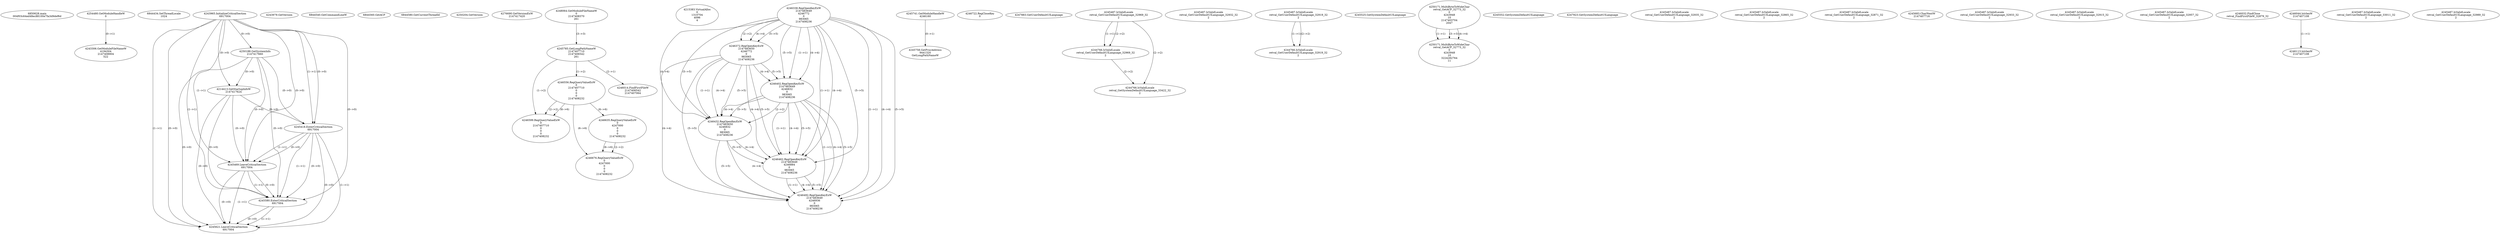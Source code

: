 // Global SCDG with merge call
digraph {
	0 [label="6850628.main
004f03c64ed48ec88100e7fa3d9def6d"]
	1 [label="4254480.GetModuleHandleW
0"]
	2 [label="6844434.SetThreadLocale
1024"]
	3 [label="4243965.InitializeCriticalSection
6917004"]
	4 [label="4243979.GetVersion
"]
	5 [label="4250188.GetSystemInfo
2147417660"]
	3 -> 5 [label="(0-->0)"]
	6 [label="6844540.GetCommandLineW
"]
	7 [label="4214413.GetStartupInfoW
2147417624"]
	3 -> 7 [label="(0-->0)"]
	5 -> 7 [label="(0-->0)"]
	8 [label="6844560.GetACP
"]
	9 [label="6844580.GetCurrentThreadId
"]
	10 [label="4250204.GetVersion
"]
	11 [label="4276690.GetVersionExW
2147417420"]
	12 [label="4243306.GetModuleFileNameW
4194304
2147408904
522"]
	1 -> 12 [label="(0-->1)"]
	13 [label="4248064.GetModuleFileNameW
0
2147408370
261"]
	14 [label="4215383.VirtualAlloc
0
1310704
4096
4"]
	15 [label="4246338.RegOpenKeyExW
2147483649
4246772
0
983065
2147408236"]
	16 [label="4246372.RegOpenKeyExW
2147483650
4246772
0
983065
2147408236"]
	15 -> 16 [label="(2-->2)"]
	15 -> 16 [label="(4-->4)"]
	15 -> 16 [label="(5-->5)"]
	17 [label="4246402.RegOpenKeyExW
2147483649
4246832
0
983065
2147408236"]
	15 -> 17 [label="(1-->1)"]
	15 -> 17 [label="(4-->4)"]
	16 -> 17 [label="(4-->4)"]
	15 -> 17 [label="(5-->5)"]
	16 -> 17 [label="(5-->5)"]
	18 [label="4245741.GetModuleHandleW
4246160"]
	19 [label="4245758.GetProcAddress
9441320
GetLongPathNameW"]
	18 -> 19 [label="(0-->1)"]
	20 [label="4245785.GetLongPathNameW
2147407710
2147406542
261"]
	13 -> 20 [label="(3-->3)"]
	21 [label="4246556.RegQueryValueExW
0
2147407710
0
0
0
2147408232"]
	20 -> 21 [label="(1-->2)"]
	22 [label="4246635.RegQueryValueExW
0
4247000
0
0
0
2147408232"]
	21 -> 22 [label="(6-->6)"]
	23 [label="4246722.RegCloseKey
0"]
	24 [label="4247883.GetUserDefaultUILanguage
"]
	25 [label="4245418.EnterCriticalSection
6917004"]
	3 -> 25 [label="(1-->1)"]
	3 -> 25 [label="(0-->0)"]
	5 -> 25 [label="(0-->0)"]
	7 -> 25 [label="(0-->0)"]
	26 [label="4245469.LeaveCriticalSection
6917004"]
	3 -> 26 [label="(1-->1)"]
	25 -> 26 [label="(1-->1)"]
	3 -> 26 [label="(0-->0)"]
	5 -> 26 [label="(0-->0)"]
	7 -> 26 [label="(0-->0)"]
	25 -> 26 [label="(0-->0)"]
	27 [label="4245487.IsValidLocale
retval_GetUserDefaultUILanguage_32969_32
2"]
	28 [label="4246599.RegQueryValueExW
0
2147407710
0
0
0
2147408232"]
	20 -> 28 [label="(1-->2)"]
	21 -> 28 [label="(2-->2)"]
	21 -> 28 [label="(6-->6)"]
	29 [label="4245487.IsValidLocale
retval_GetUserDefaultUILanguage_32932_32
2"]
	30 [label="4245487.IsValidLocale
retval_GetUserDefaultUILanguage_32919_32
2"]
	31 [label="4244766.IsValidLocale
retval_GetUserDefaultUILanguage_32919_32
2"]
	30 -> 31 [label="(1-->1)"]
	30 -> 31 [label="(2-->2)"]
	32 [label="4245525.GetSystemDefaultUILanguage
"]
	33 [label="4245580.EnterCriticalSection
6917004"]
	3 -> 33 [label="(1-->1)"]
	25 -> 33 [label="(1-->1)"]
	26 -> 33 [label="(1-->1)"]
	3 -> 33 [label="(0-->0)"]
	5 -> 33 [label="(0-->0)"]
	7 -> 33 [label="(0-->0)"]
	25 -> 33 [label="(0-->0)"]
	26 -> 33 [label="(0-->0)"]
	34 [label="4245621.LeaveCriticalSection
6917004"]
	3 -> 34 [label="(1-->1)"]
	25 -> 34 [label="(1-->1)"]
	26 -> 34 [label="(1-->1)"]
	33 -> 34 [label="(1-->1)"]
	3 -> 34 [label="(0-->0)"]
	5 -> 34 [label="(0-->0)"]
	7 -> 34 [label="(0-->0)"]
	25 -> 34 [label="(0-->0)"]
	26 -> 34 [label="(0-->0)"]
	33 -> 34 [label="(0-->0)"]
	35 [label="4250171.MultiByteToWideChar
retval_GetACP_32773_32
0
4243948
10
2147403704
2047"]
	36 [label="4250171.MultiByteToWideChar
retval_GetACP_32773_32
0
4243948
10
3224282764
11"]
	35 -> 36 [label="(1-->1)"]
	35 -> 36 [label="(3-->3)"]
	35 -> 36 [label="(4-->4)"]
	37 [label="4244766.IsValidLocale
retval_GetUserDefaultUILanguage_32969_32
2"]
	27 -> 37 [label="(1-->1)"]
	27 -> 37 [label="(2-->2)"]
	38 [label="4245552.GetSystemDefaultUILanguage
"]
	39 [label="4244766.IsValidLocale
retval_GetSystemDefaultUILanguage_33422_32
2"]
	27 -> 39 [label="(2-->2)"]
	37 -> 39 [label="(2-->2)"]
	40 [label="4247923.GetSystemDefaultUILanguage
"]
	41 [label="4246432.RegOpenKeyExW
2147483650
4246832
0
983065
2147408236"]
	16 -> 41 [label="(1-->1)"]
	17 -> 41 [label="(2-->2)"]
	15 -> 41 [label="(4-->4)"]
	16 -> 41 [label="(4-->4)"]
	17 -> 41 [label="(4-->4)"]
	15 -> 41 [label="(5-->5)"]
	16 -> 41 [label="(5-->5)"]
	17 -> 41 [label="(5-->5)"]
	42 [label="4246462.RegOpenKeyExW
2147483649
4246884
0
983065
2147408236"]
	15 -> 42 [label="(1-->1)"]
	17 -> 42 [label="(1-->1)"]
	15 -> 42 [label="(4-->4)"]
	16 -> 42 [label="(4-->4)"]
	17 -> 42 [label="(4-->4)"]
	41 -> 42 [label="(4-->4)"]
	15 -> 42 [label="(5-->5)"]
	16 -> 42 [label="(5-->5)"]
	17 -> 42 [label="(5-->5)"]
	41 -> 42 [label="(5-->5)"]
	43 [label="4245487.IsValidLocale
retval_GetUserDefaultUILanguage_32935_32
2"]
	44 [label="4246492.RegOpenKeyExW
2147483649
4246936
0
983065
2147408236"]
	15 -> 44 [label="(1-->1)"]
	17 -> 44 [label="(1-->1)"]
	42 -> 44 [label="(1-->1)"]
	15 -> 44 [label="(4-->4)"]
	16 -> 44 [label="(4-->4)"]
	17 -> 44 [label="(4-->4)"]
	41 -> 44 [label="(4-->4)"]
	42 -> 44 [label="(4-->4)"]
	15 -> 44 [label="(5-->5)"]
	16 -> 44 [label="(5-->5)"]
	17 -> 44 [label="(5-->5)"]
	41 -> 44 [label="(5-->5)"]
	42 -> 44 [label="(5-->5)"]
	45 [label="4245487.IsValidLocale
retval_GetUserDefaultUILanguage_32865_32
2"]
	46 [label="4246676.RegQueryValueExW
0
4247000
0
0
0
2147408232"]
	22 -> 46 [label="(2-->2)"]
	21 -> 46 [label="(6-->6)"]
	22 -> 46 [label="(6-->6)"]
	47 [label="4245487.IsValidLocale
retval_GetUserDefaultUILanguage_32871_32
2"]
	48 [label="4245683.CharNextW
2147407716"]
	49 [label="4245487.IsValidLocale
retval_GetUserDefaultUILanguage_32933_32
2"]
	50 [label="4245487.IsValidLocale
retval_GetUserDefaultUILanguage_32915_32
2"]
	51 [label="4245487.IsValidLocale
retval_GetUserDefaultUILanguage_32957_32
2"]
	52 [label="4246014.FindFirstFileW
2147406542
2147407064"]
	20 -> 52 [label="(2-->1)"]
	53 [label="4246032.FindClose
retval_FindFirstFileW_32879_32"]
	54 [label="4246044.lstrlenW
2147407108"]
	55 [label="4246113.lstrlenW
2147407108"]
	54 -> 55 [label="(1-->1)"]
	56 [label="4245487.IsValidLocale
retval_GetUserDefaultUILanguage_33011_32
2"]
	57 [label="4245487.IsValidLocale
retval_GetUserDefaultUILanguage_32989_32
2"]
}
